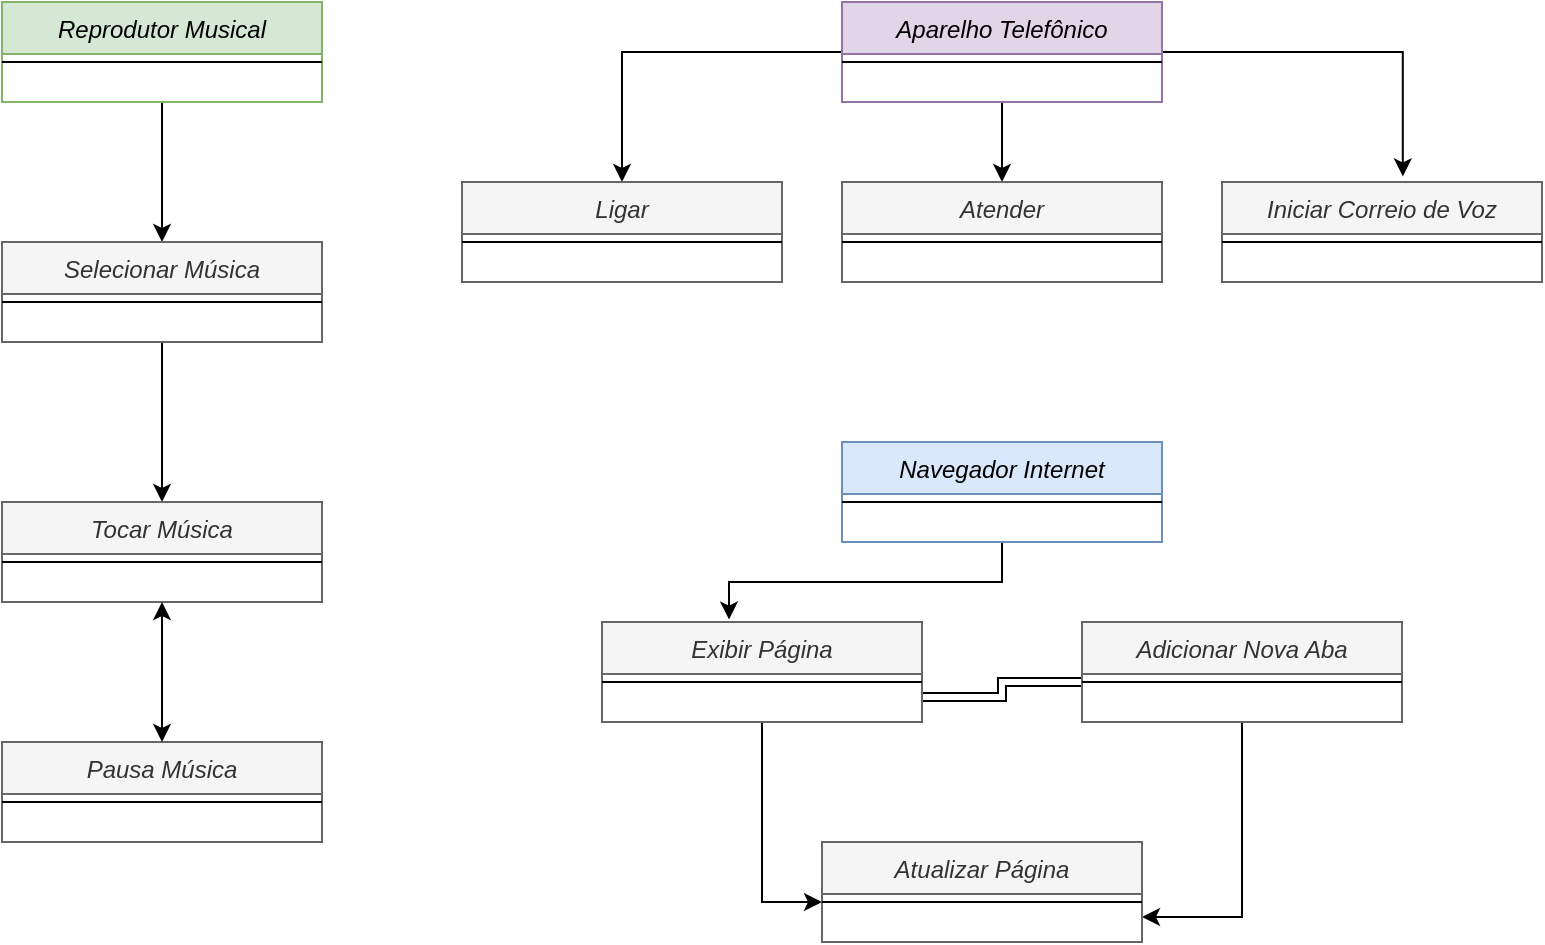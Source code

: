 <mxfile version="21.8.2" type="github">
  <diagram id="C5RBs43oDa-KdzZeNtuy" name="Page-1">
    <mxGraphModel dx="1050" dy="566" grid="1" gridSize="10" guides="1" tooltips="1" connect="1" arrows="1" fold="1" page="1" pageScale="1" pageWidth="827" pageHeight="1169" math="0" shadow="0">
      <root>
        <mxCell id="WIyWlLk6GJQsqaUBKTNV-0" />
        <mxCell id="WIyWlLk6GJQsqaUBKTNV-1" parent="WIyWlLk6GJQsqaUBKTNV-0" />
        <mxCell id="r4o83L7hUjaARx94Lh6L-28" value="" style="edgeStyle=orthogonalEdgeStyle;rounded=0;orthogonalLoop=1;jettySize=auto;html=1;entryX=0.5;entryY=0;entryDx=0;entryDy=0;" edge="1" parent="WIyWlLk6GJQsqaUBKTNV-1" source="zkfFHV4jXpPFQw0GAbJ--0" target="r4o83L7hUjaARx94Lh6L-2">
          <mxGeometry relative="1" as="geometry">
            <Array as="points" />
          </mxGeometry>
        </mxCell>
        <mxCell id="zkfFHV4jXpPFQw0GAbJ--0" value="Reprodutor Musical&#xa;" style="swimlane;fontStyle=2;align=center;verticalAlign=top;childLayout=stackLayout;horizontal=1;startSize=26;horizontalStack=0;resizeParent=1;resizeLast=0;collapsible=1;marginBottom=0;rounded=0;shadow=0;strokeWidth=1;fillColor=#d5e8d4;strokeColor=#82b366;" parent="WIyWlLk6GJQsqaUBKTNV-1" vertex="1">
          <mxGeometry x="80" y="70" width="160" height="50" as="geometry">
            <mxRectangle x="230" y="140" width="160" height="26" as="alternateBounds" />
          </mxGeometry>
        </mxCell>
        <mxCell id="zkfFHV4jXpPFQw0GAbJ--4" value="" style="line;html=1;strokeWidth=1;align=left;verticalAlign=middle;spacingTop=-1;spacingLeft=3;spacingRight=3;rotatable=0;labelPosition=right;points=[];portConstraint=eastwest;" parent="zkfFHV4jXpPFQw0GAbJ--0" vertex="1">
          <mxGeometry y="26" width="160" height="8" as="geometry" />
        </mxCell>
        <mxCell id="r4o83L7hUjaARx94Lh6L-31" value="" style="edgeStyle=orthogonalEdgeStyle;rounded=0;orthogonalLoop=1;jettySize=auto;html=1;entryX=0.5;entryY=0;entryDx=0;entryDy=0;" edge="1" parent="WIyWlLk6GJQsqaUBKTNV-1" source="r4o83L7hUjaARx94Lh6L-2" target="r4o83L7hUjaARx94Lh6L-4">
          <mxGeometry relative="1" as="geometry">
            <mxPoint x="160" y="310" as="targetPoint" />
            <Array as="points" />
          </mxGeometry>
        </mxCell>
        <mxCell id="r4o83L7hUjaARx94Lh6L-2" value="Selecionar Música" style="swimlane;fontStyle=2;align=center;verticalAlign=top;childLayout=stackLayout;horizontal=1;startSize=26;horizontalStack=0;resizeParent=1;resizeLast=0;collapsible=1;marginBottom=0;rounded=0;shadow=0;strokeWidth=1;fillColor=#f5f5f5;fontColor=#333333;strokeColor=#666666;" vertex="1" parent="WIyWlLk6GJQsqaUBKTNV-1">
          <mxGeometry x="80" y="190" width="160" height="50" as="geometry">
            <mxRectangle x="230" y="140" width="160" height="26" as="alternateBounds" />
          </mxGeometry>
        </mxCell>
        <mxCell id="r4o83L7hUjaARx94Lh6L-3" value="" style="line;html=1;strokeWidth=1;align=left;verticalAlign=middle;spacingTop=-1;spacingLeft=3;spacingRight=3;rotatable=0;labelPosition=right;points=[];portConstraint=eastwest;" vertex="1" parent="r4o83L7hUjaARx94Lh6L-2">
          <mxGeometry y="26" width="160" height="8" as="geometry" />
        </mxCell>
        <mxCell id="r4o83L7hUjaARx94Lh6L-4" value="Tocar Música" style="swimlane;fontStyle=2;align=center;verticalAlign=top;childLayout=stackLayout;horizontal=1;startSize=26;horizontalStack=0;resizeParent=1;resizeLast=0;collapsible=1;marginBottom=0;rounded=0;shadow=0;strokeWidth=1;fillColor=#f5f5f5;fontColor=#333333;strokeColor=#666666;" vertex="1" parent="WIyWlLk6GJQsqaUBKTNV-1">
          <mxGeometry x="80" y="320" width="160" height="50" as="geometry">
            <mxRectangle x="230" y="140" width="160" height="26" as="alternateBounds" />
          </mxGeometry>
        </mxCell>
        <mxCell id="r4o83L7hUjaARx94Lh6L-5" value="" style="line;html=1;strokeWidth=1;align=left;verticalAlign=middle;spacingTop=-1;spacingLeft=3;spacingRight=3;rotatable=0;labelPosition=right;points=[];portConstraint=eastwest;" vertex="1" parent="r4o83L7hUjaARx94Lh6L-4">
          <mxGeometry y="26" width="160" height="8" as="geometry" />
        </mxCell>
        <mxCell id="r4o83L7hUjaARx94Lh6L-8" value="Pausa Música" style="swimlane;fontStyle=2;align=center;verticalAlign=top;childLayout=stackLayout;horizontal=1;startSize=26;horizontalStack=0;resizeParent=1;resizeLast=0;collapsible=1;marginBottom=0;rounded=0;shadow=0;strokeWidth=1;fillColor=#f5f5f5;fontColor=#333333;strokeColor=#666666;" vertex="1" parent="WIyWlLk6GJQsqaUBKTNV-1">
          <mxGeometry x="80" y="440" width="160" height="50" as="geometry">
            <mxRectangle x="230" y="140" width="160" height="26" as="alternateBounds" />
          </mxGeometry>
        </mxCell>
        <mxCell id="r4o83L7hUjaARx94Lh6L-9" value="" style="line;html=1;strokeWidth=1;align=left;verticalAlign=middle;spacingTop=-1;spacingLeft=3;spacingRight=3;rotatable=0;labelPosition=right;points=[];portConstraint=eastwest;" vertex="1" parent="r4o83L7hUjaARx94Lh6L-8">
          <mxGeometry y="26" width="160" height="8" as="geometry" />
        </mxCell>
        <mxCell id="r4o83L7hUjaARx94Lh6L-39" value="" style="edgeStyle=orthogonalEdgeStyle;rounded=0;orthogonalLoop=1;jettySize=auto;html=1;entryX=0.5;entryY=0;entryDx=0;entryDy=0;" edge="1" parent="WIyWlLk6GJQsqaUBKTNV-1" source="r4o83L7hUjaARx94Lh6L-10" target="r4o83L7hUjaARx94Lh6L-12">
          <mxGeometry relative="1" as="geometry">
            <mxPoint x="380" y="95" as="targetPoint" />
          </mxGeometry>
        </mxCell>
        <mxCell id="r4o83L7hUjaARx94Lh6L-41" value="" style="edgeStyle=orthogonalEdgeStyle;rounded=0;orthogonalLoop=1;jettySize=auto;html=1;entryX=0.565;entryY=-0.056;entryDx=0;entryDy=0;entryPerimeter=0;" edge="1" parent="WIyWlLk6GJQsqaUBKTNV-1" source="r4o83L7hUjaARx94Lh6L-10" target="r4o83L7hUjaARx94Lh6L-16">
          <mxGeometry relative="1" as="geometry">
            <mxPoint x="780" y="150" as="targetPoint" />
          </mxGeometry>
        </mxCell>
        <mxCell id="r4o83L7hUjaARx94Lh6L-42" value="" style="edgeStyle=orthogonalEdgeStyle;rounded=0;orthogonalLoop=1;jettySize=auto;html=1;entryX=0.5;entryY=0;entryDx=0;entryDy=0;" edge="1" parent="WIyWlLk6GJQsqaUBKTNV-1" source="r4o83L7hUjaARx94Lh6L-10" target="r4o83L7hUjaARx94Lh6L-14">
          <mxGeometry relative="1" as="geometry">
            <mxPoint x="580" y="153" as="targetPoint" />
            <Array as="points" />
          </mxGeometry>
        </mxCell>
        <mxCell id="r4o83L7hUjaARx94Lh6L-10" value="Aparelho Telefônico&#xa;" style="swimlane;fontStyle=2;align=center;verticalAlign=top;childLayout=stackLayout;horizontal=1;startSize=26;horizontalStack=0;resizeParent=1;resizeLast=0;collapsible=1;marginBottom=0;rounded=0;shadow=0;strokeWidth=1;fillColor=#e1d5e7;strokeColor=#9673a6;" vertex="1" parent="WIyWlLk6GJQsqaUBKTNV-1">
          <mxGeometry x="500" y="70" width="160" height="50" as="geometry">
            <mxRectangle x="230" y="140" width="160" height="26" as="alternateBounds" />
          </mxGeometry>
        </mxCell>
        <mxCell id="r4o83L7hUjaARx94Lh6L-11" value="" style="line;html=1;strokeWidth=1;align=left;verticalAlign=middle;spacingTop=-1;spacingLeft=3;spacingRight=3;rotatable=0;labelPosition=right;points=[];portConstraint=eastwest;" vertex="1" parent="r4o83L7hUjaARx94Lh6L-10">
          <mxGeometry y="26" width="160" height="8" as="geometry" />
        </mxCell>
        <mxCell id="r4o83L7hUjaARx94Lh6L-12" value="Ligar" style="swimlane;fontStyle=2;align=center;verticalAlign=top;childLayout=stackLayout;horizontal=1;startSize=26;horizontalStack=0;resizeParent=1;resizeLast=0;collapsible=1;marginBottom=0;rounded=0;shadow=0;strokeWidth=1;fillColor=#f5f5f5;fontColor=#333333;strokeColor=#666666;" vertex="1" parent="WIyWlLk6GJQsqaUBKTNV-1">
          <mxGeometry x="310" y="160" width="160" height="50" as="geometry">
            <mxRectangle x="230" y="140" width="160" height="26" as="alternateBounds" />
          </mxGeometry>
        </mxCell>
        <mxCell id="r4o83L7hUjaARx94Lh6L-13" value="" style="line;html=1;strokeWidth=1;align=left;verticalAlign=middle;spacingTop=-1;spacingLeft=3;spacingRight=3;rotatable=0;labelPosition=right;points=[];portConstraint=eastwest;" vertex="1" parent="r4o83L7hUjaARx94Lh6L-12">
          <mxGeometry y="26" width="160" height="8" as="geometry" />
        </mxCell>
        <mxCell id="r4o83L7hUjaARx94Lh6L-14" value="Atender" style="swimlane;fontStyle=2;align=center;verticalAlign=top;childLayout=stackLayout;horizontal=1;startSize=26;horizontalStack=0;resizeParent=1;resizeLast=0;collapsible=1;marginBottom=0;rounded=0;shadow=0;strokeWidth=1;fillColor=#f5f5f5;fontColor=#333333;strokeColor=#666666;" vertex="1" parent="WIyWlLk6GJQsqaUBKTNV-1">
          <mxGeometry x="500" y="160" width="160" height="50" as="geometry">
            <mxRectangle x="230" y="140" width="160" height="26" as="alternateBounds" />
          </mxGeometry>
        </mxCell>
        <mxCell id="r4o83L7hUjaARx94Lh6L-15" value="" style="line;html=1;strokeWidth=1;align=left;verticalAlign=middle;spacingTop=-1;spacingLeft=3;spacingRight=3;rotatable=0;labelPosition=right;points=[];portConstraint=eastwest;" vertex="1" parent="r4o83L7hUjaARx94Lh6L-14">
          <mxGeometry y="26" width="160" height="8" as="geometry" />
        </mxCell>
        <mxCell id="r4o83L7hUjaARx94Lh6L-16" value="Iniciar Correio de Voz" style="swimlane;fontStyle=2;align=center;verticalAlign=top;childLayout=stackLayout;horizontal=1;startSize=26;horizontalStack=0;resizeParent=1;resizeLast=0;collapsible=1;marginBottom=0;rounded=0;shadow=0;strokeWidth=1;fillColor=#f5f5f5;fontColor=#333333;strokeColor=#666666;" vertex="1" parent="WIyWlLk6GJQsqaUBKTNV-1">
          <mxGeometry x="690" y="160" width="160" height="50" as="geometry">
            <mxRectangle x="230" y="140" width="160" height="26" as="alternateBounds" />
          </mxGeometry>
        </mxCell>
        <mxCell id="r4o83L7hUjaARx94Lh6L-17" value="" style="line;html=1;strokeWidth=1;align=left;verticalAlign=middle;spacingTop=-1;spacingLeft=3;spacingRight=3;rotatable=0;labelPosition=right;points=[];portConstraint=eastwest;" vertex="1" parent="r4o83L7hUjaARx94Lh6L-16">
          <mxGeometry y="26" width="160" height="8" as="geometry" />
        </mxCell>
        <mxCell id="r4o83L7hUjaARx94Lh6L-45" value="" style="edgeStyle=orthogonalEdgeStyle;rounded=0;orthogonalLoop=1;jettySize=auto;html=1;entryX=0.397;entryY=-0.024;entryDx=0;entryDy=0;entryPerimeter=0;" edge="1" parent="WIyWlLk6GJQsqaUBKTNV-1" source="r4o83L7hUjaARx94Lh6L-18" target="r4o83L7hUjaARx94Lh6L-20">
          <mxGeometry relative="1" as="geometry">
            <mxPoint x="380" y="315" as="targetPoint" />
          </mxGeometry>
        </mxCell>
        <mxCell id="r4o83L7hUjaARx94Lh6L-18" value="Navegador Internet" style="swimlane;fontStyle=2;align=center;verticalAlign=top;childLayout=stackLayout;horizontal=1;startSize=26;horizontalStack=0;resizeParent=1;resizeLast=0;collapsible=1;marginBottom=0;rounded=0;shadow=0;strokeWidth=1;fillColor=#dae8fc;strokeColor=#6c8ebf;" vertex="1" parent="WIyWlLk6GJQsqaUBKTNV-1">
          <mxGeometry x="500" y="290" width="160" height="50" as="geometry">
            <mxRectangle x="230" y="140" width="160" height="26" as="alternateBounds" />
          </mxGeometry>
        </mxCell>
        <mxCell id="r4o83L7hUjaARx94Lh6L-19" value="" style="line;html=1;strokeWidth=1;align=left;verticalAlign=middle;spacingTop=-1;spacingLeft=3;spacingRight=3;rotatable=0;labelPosition=right;points=[];portConstraint=eastwest;" vertex="1" parent="r4o83L7hUjaARx94Lh6L-18">
          <mxGeometry y="26" width="160" height="8" as="geometry" />
        </mxCell>
        <mxCell id="r4o83L7hUjaARx94Lh6L-46" value="" style="edgeStyle=orthogonalEdgeStyle;rounded=0;orthogonalLoop=1;jettySize=auto;html=1;" edge="1" parent="WIyWlLk6GJQsqaUBKTNV-1" source="r4o83L7hUjaARx94Lh6L-20" target="r4o83L7hUjaARx94Lh6L-27">
          <mxGeometry relative="1" as="geometry" />
        </mxCell>
        <mxCell id="r4o83L7hUjaARx94Lh6L-52" value="" style="edgeStyle=orthogonalEdgeStyle;rounded=0;orthogonalLoop=1;jettySize=auto;html=1;shape=link;exitX=1;exitY=0.75;exitDx=0;exitDy=0;" edge="1" parent="WIyWlLk6GJQsqaUBKTNV-1" source="r4o83L7hUjaARx94Lh6L-20" target="r4o83L7hUjaARx94Lh6L-25">
          <mxGeometry relative="1" as="geometry" />
        </mxCell>
        <mxCell id="r4o83L7hUjaARx94Lh6L-20" value="Exibir Página" style="swimlane;fontStyle=2;align=center;verticalAlign=top;childLayout=stackLayout;horizontal=1;startSize=26;horizontalStack=0;resizeParent=1;resizeLast=0;collapsible=1;marginBottom=0;rounded=0;shadow=0;strokeWidth=1;fillColor=#f5f5f5;fontColor=#333333;strokeColor=#666666;" vertex="1" parent="WIyWlLk6GJQsqaUBKTNV-1">
          <mxGeometry x="380" y="380" width="160" height="50" as="geometry">
            <mxRectangle x="230" y="140" width="160" height="26" as="alternateBounds" />
          </mxGeometry>
        </mxCell>
        <mxCell id="r4o83L7hUjaARx94Lh6L-21" value="" style="line;html=1;strokeWidth=1;align=left;verticalAlign=middle;spacingTop=-1;spacingLeft=3;spacingRight=3;rotatable=0;labelPosition=right;points=[];portConstraint=eastwest;" vertex="1" parent="r4o83L7hUjaARx94Lh6L-20">
          <mxGeometry y="26" width="160" height="8" as="geometry" />
        </mxCell>
        <mxCell id="r4o83L7hUjaARx94Lh6L-51" value="" style="edgeStyle=orthogonalEdgeStyle;rounded=0;orthogonalLoop=1;jettySize=auto;html=1;entryX=1;entryY=0.75;entryDx=0;entryDy=0;" edge="1" parent="WIyWlLk6GJQsqaUBKTNV-1" source="r4o83L7hUjaARx94Lh6L-24" target="r4o83L7hUjaARx94Lh6L-26">
          <mxGeometry relative="1" as="geometry">
            <mxPoint x="700" y="505" as="targetPoint" />
          </mxGeometry>
        </mxCell>
        <mxCell id="r4o83L7hUjaARx94Lh6L-24" value="Adicionar Nova Aba" style="swimlane;fontStyle=2;align=center;verticalAlign=top;childLayout=stackLayout;horizontal=1;startSize=26;horizontalStack=0;resizeParent=1;resizeLast=0;collapsible=1;marginBottom=0;rounded=0;shadow=0;strokeWidth=1;fillColor=#f5f5f5;fontColor=#333333;strokeColor=#666666;" vertex="1" parent="WIyWlLk6GJQsqaUBKTNV-1">
          <mxGeometry x="620" y="380" width="160" height="50" as="geometry">
            <mxRectangle x="230" y="140" width="160" height="26" as="alternateBounds" />
          </mxGeometry>
        </mxCell>
        <mxCell id="r4o83L7hUjaARx94Lh6L-25" value="" style="line;html=1;strokeWidth=1;align=left;verticalAlign=middle;spacingTop=-1;spacingLeft=3;spacingRight=3;rotatable=0;labelPosition=right;points=[];portConstraint=eastwest;" vertex="1" parent="r4o83L7hUjaARx94Lh6L-24">
          <mxGeometry y="26" width="160" height="8" as="geometry" />
        </mxCell>
        <mxCell id="r4o83L7hUjaARx94Lh6L-26" value="Atualizar Página" style="swimlane;fontStyle=2;align=center;verticalAlign=top;childLayout=stackLayout;horizontal=1;startSize=26;horizontalStack=0;resizeParent=1;resizeLast=0;collapsible=1;marginBottom=0;rounded=0;shadow=0;strokeWidth=1;fillColor=#f5f5f5;fontColor=#333333;strokeColor=#666666;" vertex="1" parent="WIyWlLk6GJQsqaUBKTNV-1">
          <mxGeometry x="490" y="490" width="160" height="50" as="geometry">
            <mxRectangle x="230" y="140" width="160" height="26" as="alternateBounds" />
          </mxGeometry>
        </mxCell>
        <mxCell id="r4o83L7hUjaARx94Lh6L-27" value="" style="line;html=1;strokeWidth=1;align=left;verticalAlign=middle;spacingTop=-1;spacingLeft=3;spacingRight=3;rotatable=0;labelPosition=right;points=[];portConstraint=eastwest;" vertex="1" parent="r4o83L7hUjaARx94Lh6L-26">
          <mxGeometry y="26" width="160" height="8" as="geometry" />
        </mxCell>
        <mxCell id="r4o83L7hUjaARx94Lh6L-36" value="" style="endArrow=classic;startArrow=classic;html=1;rounded=0;entryX=0.5;entryY=1;entryDx=0;entryDy=0;exitX=0.5;exitY=0;exitDx=0;exitDy=0;exitPerimeter=0;" edge="1" parent="WIyWlLk6GJQsqaUBKTNV-1" source="r4o83L7hUjaARx94Lh6L-8" target="r4o83L7hUjaARx94Lh6L-4">
          <mxGeometry width="50" height="50" relative="1" as="geometry">
            <mxPoint x="160" y="430" as="sourcePoint" />
            <mxPoint x="170" y="370" as="targetPoint" />
          </mxGeometry>
        </mxCell>
      </root>
    </mxGraphModel>
  </diagram>
</mxfile>
